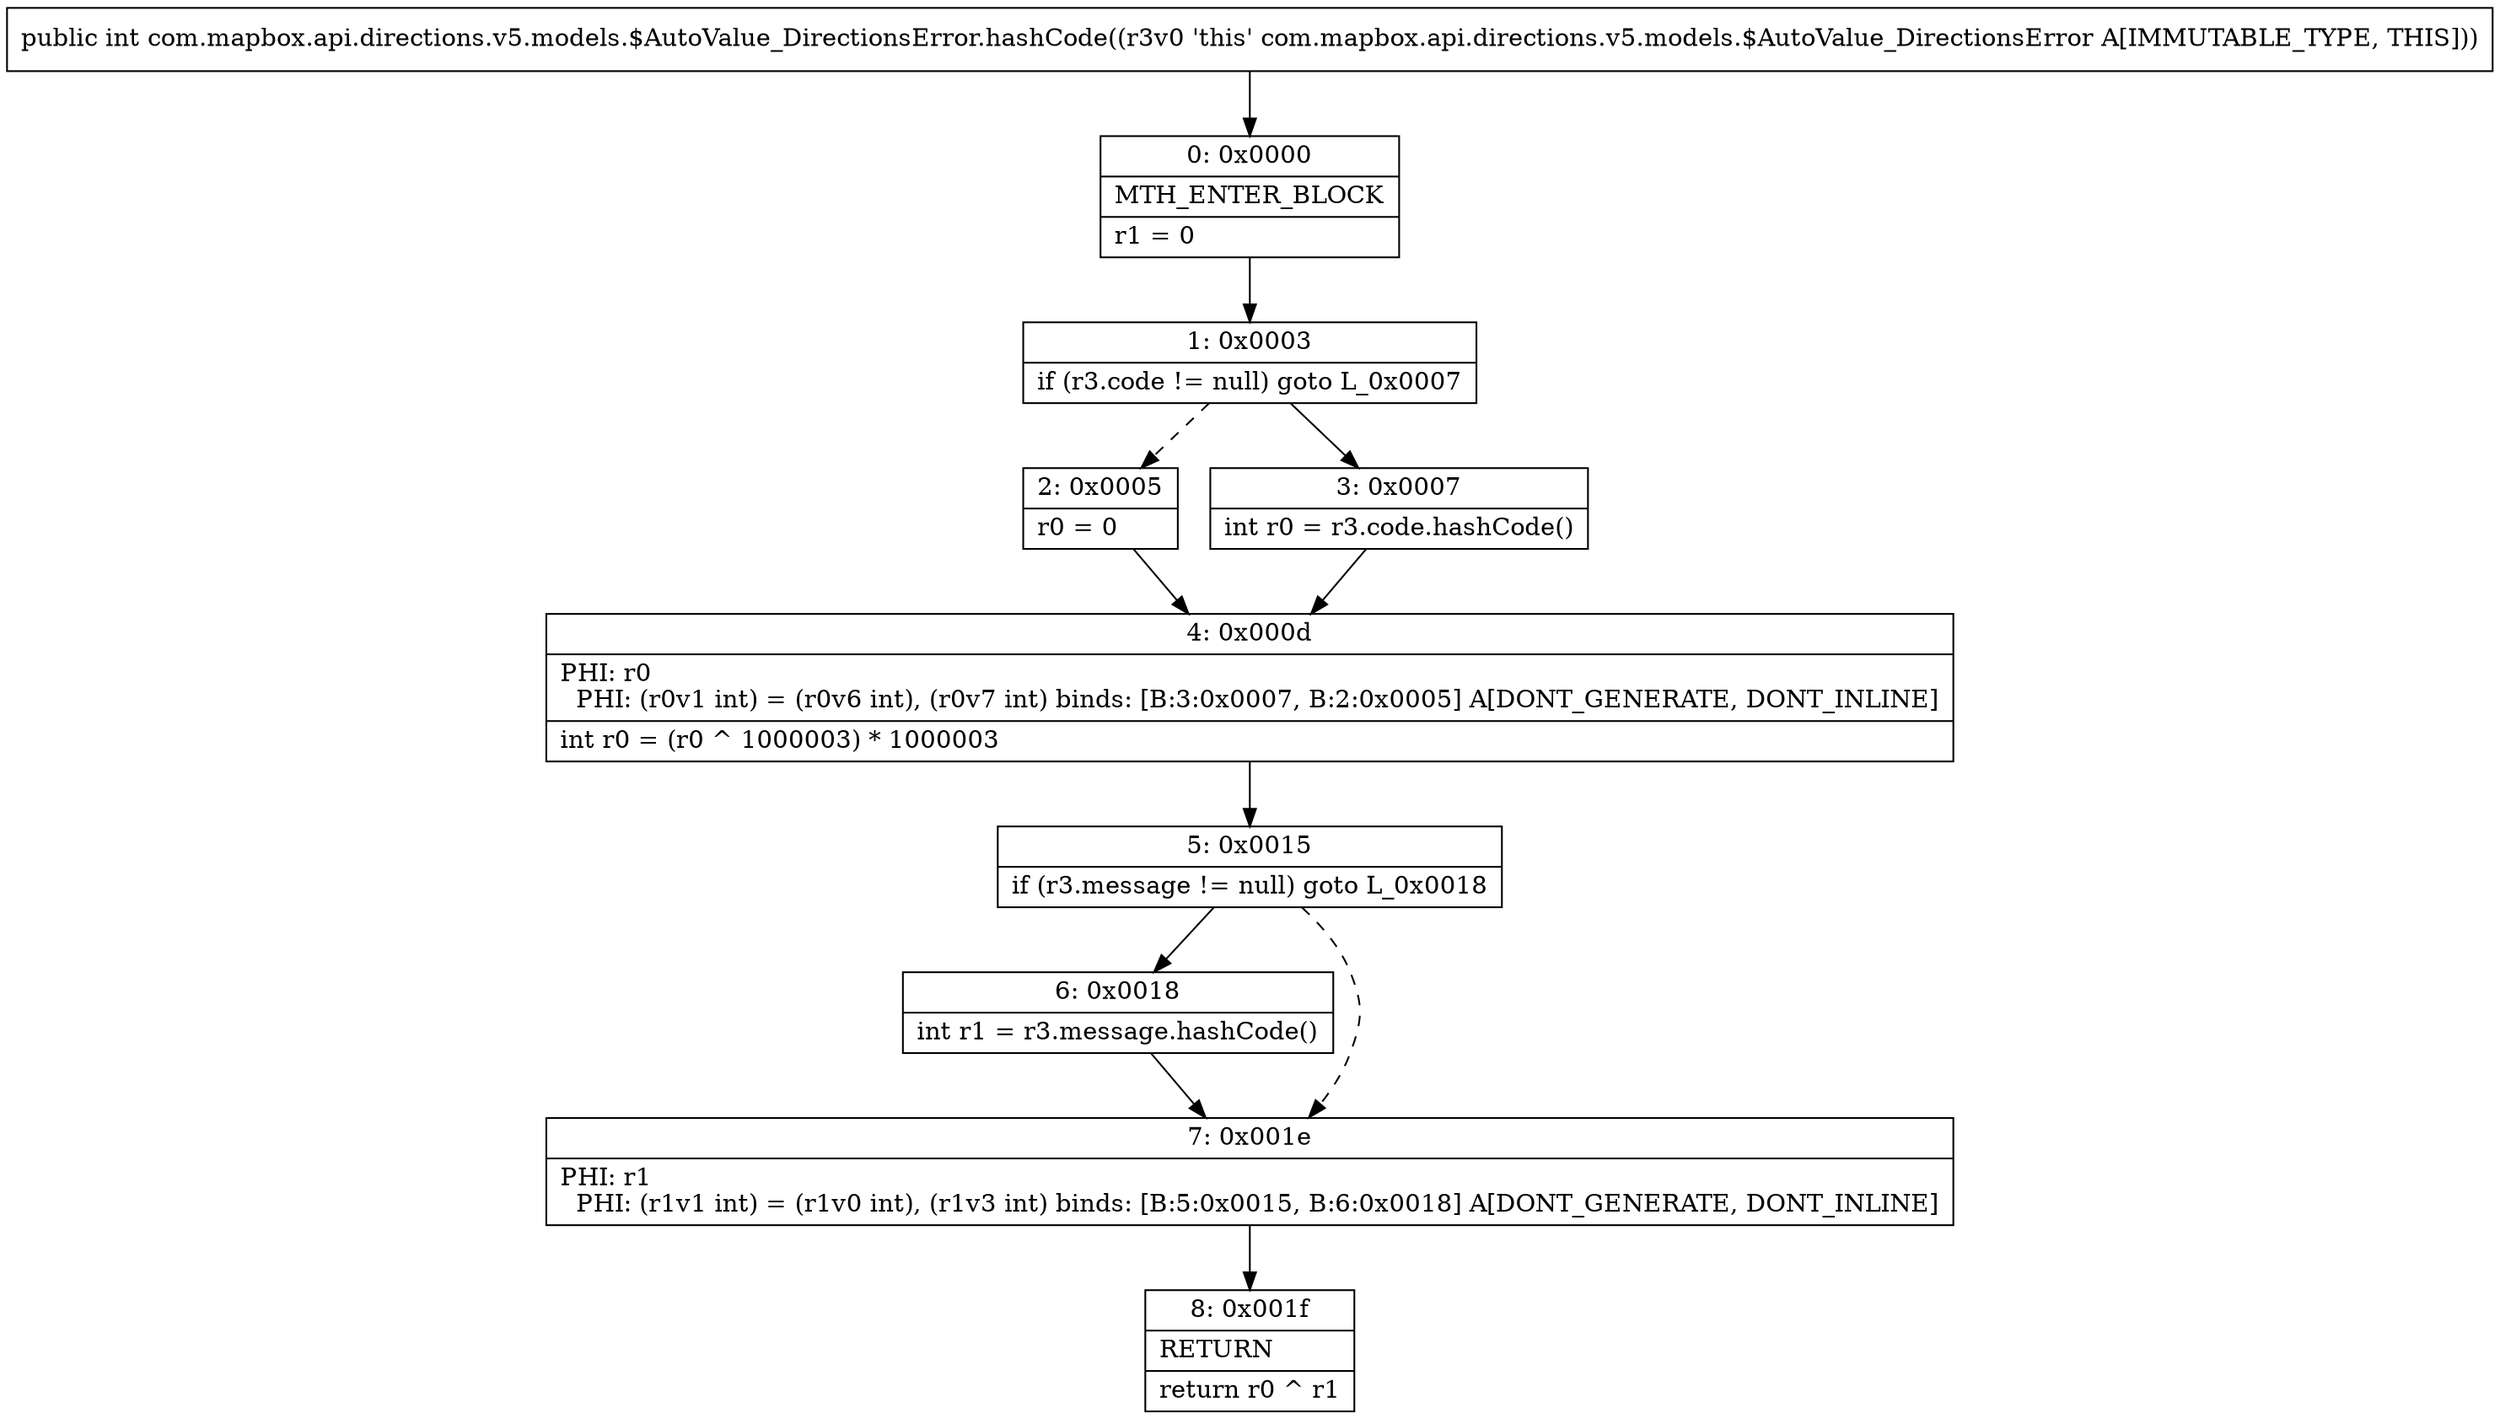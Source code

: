 digraph "CFG forcom.mapbox.api.directions.v5.models.$AutoValue_DirectionsError.hashCode()I" {
Node_0 [shape=record,label="{0\:\ 0x0000|MTH_ENTER_BLOCK\l|r1 = 0\l}"];
Node_1 [shape=record,label="{1\:\ 0x0003|if (r3.code != null) goto L_0x0007\l}"];
Node_2 [shape=record,label="{2\:\ 0x0005|r0 = 0\l}"];
Node_3 [shape=record,label="{3\:\ 0x0007|int r0 = r3.code.hashCode()\l}"];
Node_4 [shape=record,label="{4\:\ 0x000d|PHI: r0 \l  PHI: (r0v1 int) = (r0v6 int), (r0v7 int) binds: [B:3:0x0007, B:2:0x0005] A[DONT_GENERATE, DONT_INLINE]\l|int r0 = (r0 ^ 1000003) * 1000003\l}"];
Node_5 [shape=record,label="{5\:\ 0x0015|if (r3.message != null) goto L_0x0018\l}"];
Node_6 [shape=record,label="{6\:\ 0x0018|int r1 = r3.message.hashCode()\l}"];
Node_7 [shape=record,label="{7\:\ 0x001e|PHI: r1 \l  PHI: (r1v1 int) = (r1v0 int), (r1v3 int) binds: [B:5:0x0015, B:6:0x0018] A[DONT_GENERATE, DONT_INLINE]\l}"];
Node_8 [shape=record,label="{8\:\ 0x001f|RETURN\l|return r0 ^ r1\l}"];
MethodNode[shape=record,label="{public int com.mapbox.api.directions.v5.models.$AutoValue_DirectionsError.hashCode((r3v0 'this' com.mapbox.api.directions.v5.models.$AutoValue_DirectionsError A[IMMUTABLE_TYPE, THIS])) }"];
MethodNode -> Node_0;
Node_0 -> Node_1;
Node_1 -> Node_2[style=dashed];
Node_1 -> Node_3;
Node_2 -> Node_4;
Node_3 -> Node_4;
Node_4 -> Node_5;
Node_5 -> Node_6;
Node_5 -> Node_7[style=dashed];
Node_6 -> Node_7;
Node_7 -> Node_8;
}

